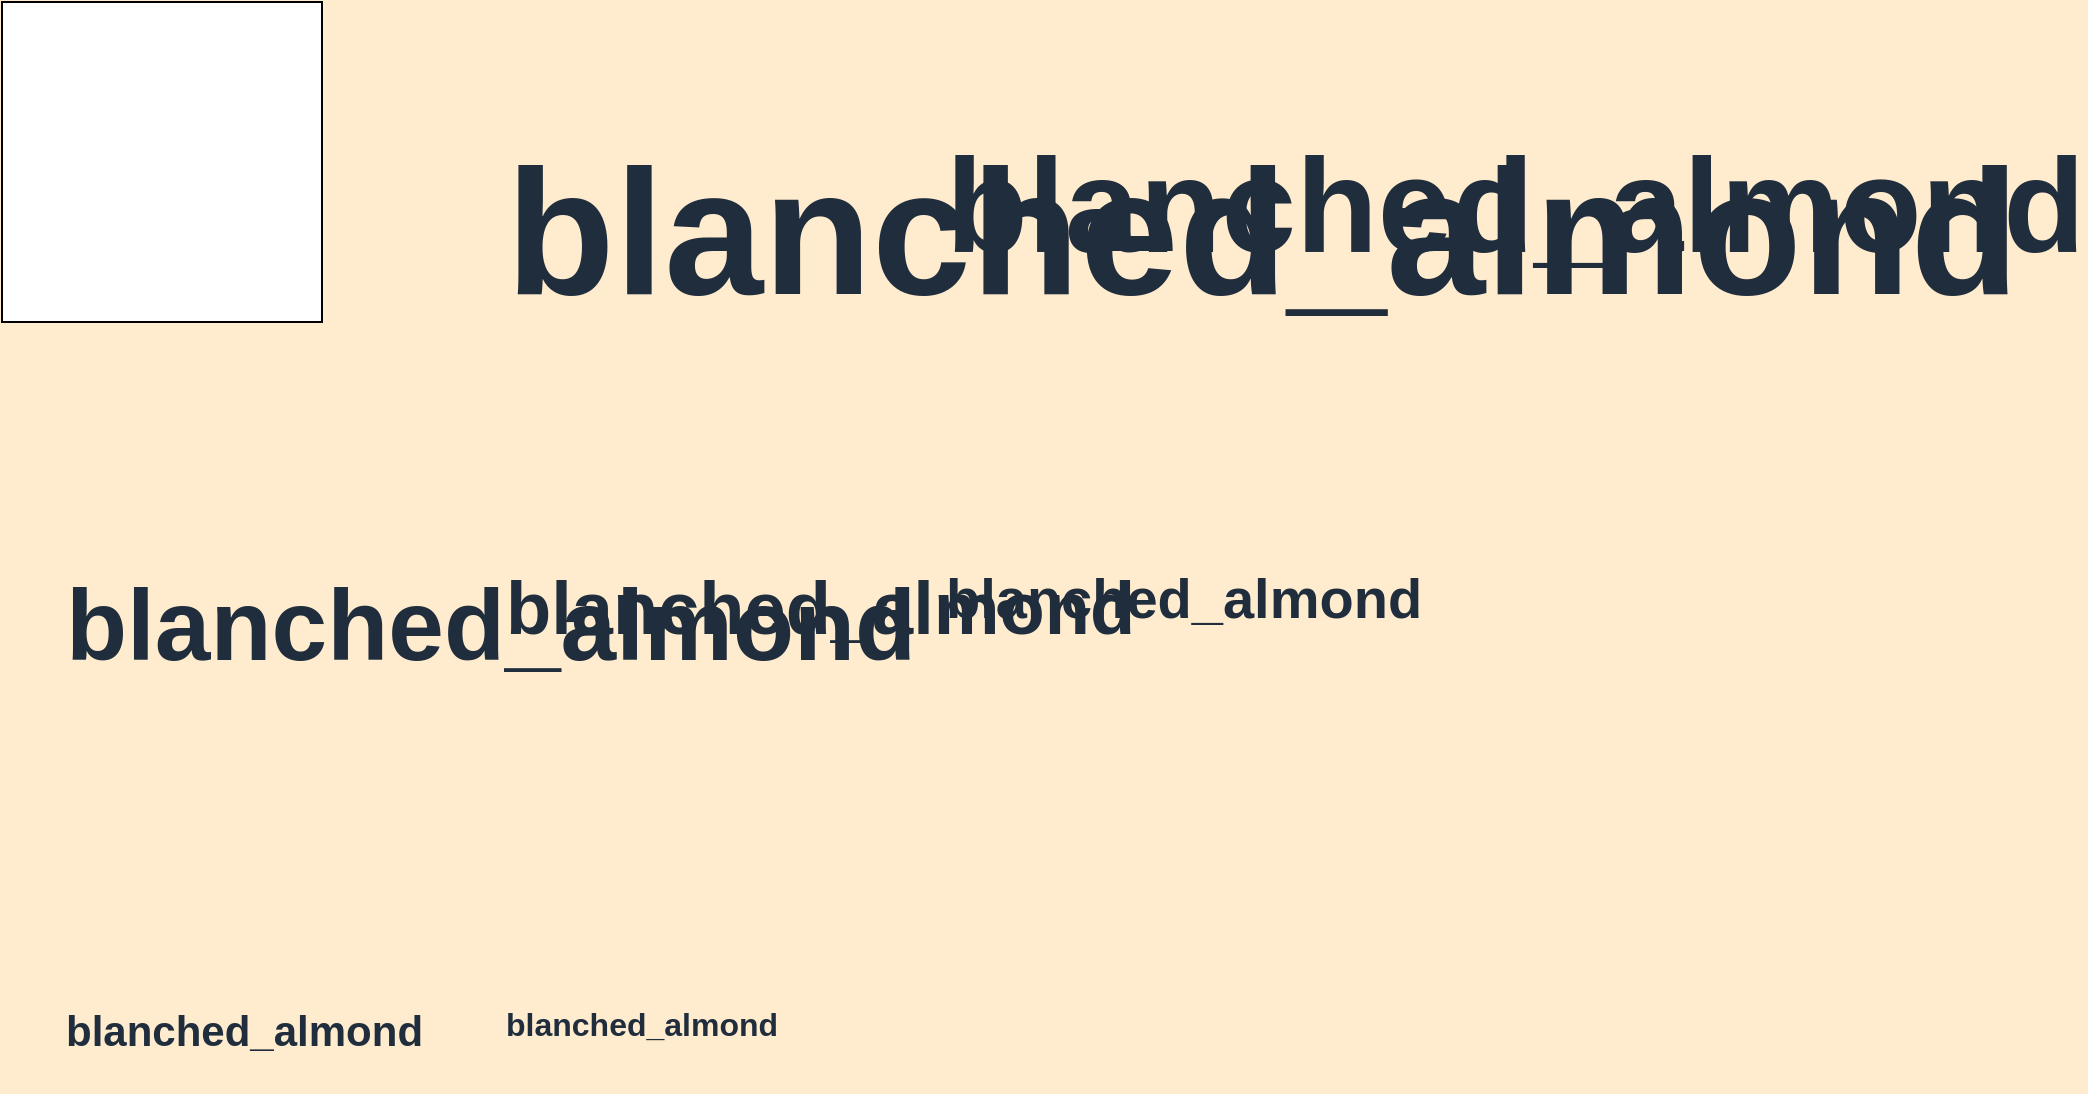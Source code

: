 <mxfile>
  <diagram id="UGv" name="blanched_almond">
    <mxGraphModel dx="0" dy="0" background="#FFEBCD" grid="0" gridSize="10" guides="1" tooltips="1" connect="1" arrows="1" fold="1" page="1" pageScale="1" pageWidth="1169" pageHeight="827" math="0" shadow="0">
      <root>
        <mxCell id="page_root_UGv" parent="UGv"/>
        <mxCell id="node_root_UGv" parent="page_root_UGv"/>
        <mxCell id="UGv-2" value="" style="whiteSpace=wrap;html=1;fillColor=#ffffff;strokeColor=#000000;fontColor=#000000" vertex="1" parent="node_root_UGv">
          <mxGeometry x="30" y="30" width="160" height="160" as="geometry"/>
        </mxCell>
        <mxCell id="UGv-3" value="blanched_almond" style="whiteSpace=wrap;html=1;fontColor=#1F2D3D;text;fontSize=89;fontStyle=1;fillColor=none" vertex="1" parent="node_root_UGv">
          <mxGeometry x="280" y="85" width="100" height="50" as="geometry"/>
        </mxCell>
        <mxCell id="UGv-4" value="blanched_almond" style="whiteSpace=wrap;html=1;fontColor=#1F2D3D;text;fontSize=67;fontStyle=1;fillColor=none" vertex="1" parent="node_root_UGv">
          <mxGeometry x="500" y="85" width="100" height="50" as="geometry"/>
        </mxCell>
        <mxCell id="UGv-5" value="blanched_almond" style="whiteSpace=wrap;html=1;fontColor=#1F2D3D;text;fontSize=50;fontStyle=1;fillColor=none" vertex="1" parent="node_root_UGv">
          <mxGeometry x="60" y="305" width="100" height="50" as="geometry"/>
        </mxCell>
        <mxCell id="UGv-6" value="blanched_almond" style="whiteSpace=wrap;html=1;fontColor=#1F2D3D;text;fontSize=37;fontStyle=1;fillColor=none" vertex="1" parent="node_root_UGv">
          <mxGeometry x="280" y="305" width="100" height="50" as="geometry"/>
        </mxCell>
        <mxCell id="UGv-7" value="blanched_almond" style="whiteSpace=wrap;html=1;fontColor=#1F2D3D;text;fontSize=28;fontStyle=1;fillColor=none" vertex="1" parent="node_root_UGv">
          <mxGeometry x="500" y="305" width="100" height="50" as="geometry"/>
        </mxCell>
        <mxCell id="UGv-8" value="blanched_almond" style="whiteSpace=wrap;html=1;fontColor=#1F2D3D;text;fontSize=21;fontStyle=1;fillColor=none" vertex="1" parent="node_root_UGv">
          <mxGeometry x="60" y="525" width="100" height="50" as="geometry"/>
        </mxCell>
        <mxCell id="UGv-9" value="blanched_almond" style="whiteSpace=wrap;html=1;fontColor=#1F2D3D;text;fontSize=16;fontStyle=1;fillColor=none" vertex="1" parent="node_root_UGv">
          <mxGeometry x="280" y="525" width="100" height="50" as="geometry"/>
        </mxCell>
      </root>
    </mxGraphModel>
  </diagram>
  <diagram id="BUj" name="papaya_whip">
    <mxGraphModel dx="0" dy="0" background="#FFEFD5" grid="0" gridSize="10" guides="1" tooltips="1" connect="1" arrows="1" fold="1" page="1" pageScale="1" pageWidth="1169" pageHeight="827" math="0" shadow="0">
      <root>
        <mxCell id="page_root_BUj" parent="BUj"/>
        <mxCell id="node_root_BUj" parent="page_root_BUj"/>
        <mxCell id="BUj-2" value="" style="whiteSpace=wrap;html=1;fillColor=#ffffff;strokeColor=#000000;fontColor=#000000" vertex="1" parent="node_root_BUj">
          <mxGeometry x="30" y="30" width="160" height="160" as="geometry"/>
        </mxCell>
        <mxCell id="BUj-3" value="papaya_whip" style="whiteSpace=wrap;html=1;fontColor=#1F2D3D;text;fontSize=89;fontStyle=1;fillColor=none" vertex="1" parent="node_root_BUj">
          <mxGeometry x="280" y="85" width="100" height="50" as="geometry"/>
        </mxCell>
        <mxCell id="BUj-4" value="papaya_whip" style="whiteSpace=wrap;html=1;fontColor=#1F2D3D;text;fontSize=67;fontStyle=1;fillColor=none" vertex="1" parent="node_root_BUj">
          <mxGeometry x="500" y="85" width="100" height="50" as="geometry"/>
        </mxCell>
        <mxCell id="BUj-5" value="papaya_whip" style="whiteSpace=wrap;html=1;fontColor=#1F2D3D;text;fontSize=50;fontStyle=1;fillColor=none" vertex="1" parent="node_root_BUj">
          <mxGeometry x="60" y="305" width="100" height="50" as="geometry"/>
        </mxCell>
        <mxCell id="BUj-6" value="papaya_whip" style="whiteSpace=wrap;html=1;fontColor=#1F2D3D;text;fontSize=37;fontStyle=1;fillColor=none" vertex="1" parent="node_root_BUj">
          <mxGeometry x="280" y="305" width="100" height="50" as="geometry"/>
        </mxCell>
        <mxCell id="BUj-7" value="papaya_whip" style="whiteSpace=wrap;html=1;fontColor=#1F2D3D;text;fontSize=28;fontStyle=1;fillColor=none" vertex="1" parent="node_root_BUj">
          <mxGeometry x="500" y="305" width="100" height="50" as="geometry"/>
        </mxCell>
        <mxCell id="BUj-8" value="papaya_whip" style="whiteSpace=wrap;html=1;fontColor=#1F2D3D;text;fontSize=21;fontStyle=1;fillColor=none" vertex="1" parent="node_root_BUj">
          <mxGeometry x="60" y="525" width="100" height="50" as="geometry"/>
        </mxCell>
        <mxCell id="BUj-9" value="papaya_whip" style="whiteSpace=wrap;html=1;fontColor=#1F2D3D;text;fontSize=16;fontStyle=1;fillColor=none" vertex="1" parent="node_root_BUj">
          <mxGeometry x="280" y="525" width="100" height="50" as="geometry"/>
        </mxCell>
      </root>
    </mxGraphModel>
  </diagram>
  <diagram id="PFW" name="lavender_blush">
    <mxGraphModel dx="0" dy="0" background="#FFF0F5" grid="0" gridSize="10" guides="1" tooltips="1" connect="1" arrows="1" fold="1" page="1" pageScale="1" pageWidth="1169" pageHeight="827" math="0" shadow="0">
      <root>
        <mxCell id="page_root_PFW" parent="PFW"/>
        <mxCell id="node_root_PFW" parent="page_root_PFW"/>
        <mxCell id="PFW-2" value="" style="whiteSpace=wrap;html=1;fillColor=#ffffff;strokeColor=#000000;fontColor=#000000" vertex="1" parent="node_root_PFW">
          <mxGeometry x="30" y="30" width="160" height="160" as="geometry"/>
        </mxCell>
        <mxCell id="PFW-3" value="lavender_blush" style="whiteSpace=wrap;html=1;fontColor=#1F2D3D;text;fontSize=89;fontStyle=1;fillColor=none" vertex="1" parent="node_root_PFW">
          <mxGeometry x="280" y="85" width="100" height="50" as="geometry"/>
        </mxCell>
        <mxCell id="PFW-4" value="lavender_blush" style="whiteSpace=wrap;html=1;fontColor=#1F2D3D;text;fontSize=67;fontStyle=1;fillColor=none" vertex="1" parent="node_root_PFW">
          <mxGeometry x="500" y="85" width="100" height="50" as="geometry"/>
        </mxCell>
        <mxCell id="PFW-5" value="lavender_blush" style="whiteSpace=wrap;html=1;fontColor=#1F2D3D;text;fontSize=50;fontStyle=1;fillColor=none" vertex="1" parent="node_root_PFW">
          <mxGeometry x="60" y="305" width="100" height="50" as="geometry"/>
        </mxCell>
        <mxCell id="PFW-6" value="lavender_blush" style="whiteSpace=wrap;html=1;fontColor=#1F2D3D;text;fontSize=37;fontStyle=1;fillColor=none" vertex="1" parent="node_root_PFW">
          <mxGeometry x="280" y="305" width="100" height="50" as="geometry"/>
        </mxCell>
        <mxCell id="PFW-7" value="lavender_blush" style="whiteSpace=wrap;html=1;fontColor=#1F2D3D;text;fontSize=28;fontStyle=1;fillColor=none" vertex="1" parent="node_root_PFW">
          <mxGeometry x="500" y="305" width="100" height="50" as="geometry"/>
        </mxCell>
        <mxCell id="PFW-8" value="lavender_blush" style="whiteSpace=wrap;html=1;fontColor=#1F2D3D;text;fontSize=21;fontStyle=1;fillColor=none" vertex="1" parent="node_root_PFW">
          <mxGeometry x="60" y="525" width="100" height="50" as="geometry"/>
        </mxCell>
        <mxCell id="PFW-9" value="lavender_blush" style="whiteSpace=wrap;html=1;fontColor=#1F2D3D;text;fontSize=16;fontStyle=1;fillColor=none" vertex="1" parent="node_root_PFW">
          <mxGeometry x="280" y="525" width="100" height="50" as="geometry"/>
        </mxCell>
      </root>
    </mxGraphModel>
  </diagram>
  <diagram id="gEf" name="sea_shell">
    <mxGraphModel dx="0" dy="0" background="#FFF5EE" grid="0" gridSize="10" guides="1" tooltips="1" connect="1" arrows="1" fold="1" page="1" pageScale="1" pageWidth="1169" pageHeight="827" math="0" shadow="0">
      <root>
        <mxCell id="page_root_gEf" parent="gEf"/>
        <mxCell id="node_root_gEf" parent="page_root_gEf"/>
        <mxCell id="gEf-2" value="" style="whiteSpace=wrap;html=1;fillColor=#ffffff;strokeColor=#000000;fontColor=#000000" vertex="1" parent="node_root_gEf">
          <mxGeometry x="30" y="30" width="160" height="160" as="geometry"/>
        </mxCell>
        <mxCell id="gEf-3" value="sea_shell" style="whiteSpace=wrap;html=1;fontColor=#1F2D3D;text;fontSize=89;fontStyle=1;fillColor=none" vertex="1" parent="node_root_gEf">
          <mxGeometry x="280" y="85" width="100" height="50" as="geometry"/>
        </mxCell>
        <mxCell id="gEf-4" value="sea_shell" style="whiteSpace=wrap;html=1;fontColor=#1F2D3D;text;fontSize=67;fontStyle=1;fillColor=none" vertex="1" parent="node_root_gEf">
          <mxGeometry x="500" y="85" width="100" height="50" as="geometry"/>
        </mxCell>
        <mxCell id="gEf-5" value="sea_shell" style="whiteSpace=wrap;html=1;fontColor=#1F2D3D;text;fontSize=50;fontStyle=1;fillColor=none" vertex="1" parent="node_root_gEf">
          <mxGeometry x="60" y="305" width="100" height="50" as="geometry"/>
        </mxCell>
        <mxCell id="gEf-6" value="sea_shell" style="whiteSpace=wrap;html=1;fontColor=#1F2D3D;text;fontSize=37;fontStyle=1;fillColor=none" vertex="1" parent="node_root_gEf">
          <mxGeometry x="280" y="305" width="100" height="50" as="geometry"/>
        </mxCell>
        <mxCell id="gEf-7" value="sea_shell" style="whiteSpace=wrap;html=1;fontColor=#1F2D3D;text;fontSize=28;fontStyle=1;fillColor=none" vertex="1" parent="node_root_gEf">
          <mxGeometry x="500" y="305" width="100" height="50" as="geometry"/>
        </mxCell>
        <mxCell id="gEf-8" value="sea_shell" style="whiteSpace=wrap;html=1;fontColor=#1F2D3D;text;fontSize=21;fontStyle=1;fillColor=none" vertex="1" parent="node_root_gEf">
          <mxGeometry x="60" y="525" width="100" height="50" as="geometry"/>
        </mxCell>
        <mxCell id="gEf-9" value="sea_shell" style="whiteSpace=wrap;html=1;fontColor=#1F2D3D;text;fontSize=16;fontStyle=1;fillColor=none" vertex="1" parent="node_root_gEf">
          <mxGeometry x="280" y="525" width="100" height="50" as="geometry"/>
        </mxCell>
      </root>
    </mxGraphModel>
  </diagram>
  <diagram id="MUV" name="cornsilk">
    <mxGraphModel dx="0" dy="0" background="#FFF8DC" grid="0" gridSize="10" guides="1" tooltips="1" connect="1" arrows="1" fold="1" page="1" pageScale="1" pageWidth="1169" pageHeight="827" math="0" shadow="0">
      <root>
        <mxCell id="page_root_MUV" parent="MUV"/>
        <mxCell id="node_root_MUV" parent="page_root_MUV"/>
        <mxCell id="MUV-2" value="" style="whiteSpace=wrap;html=1;fillColor=#ffffff;strokeColor=#000000;fontColor=#000000" vertex="1" parent="node_root_MUV">
          <mxGeometry x="30" y="30" width="160" height="160" as="geometry"/>
        </mxCell>
        <mxCell id="MUV-3" value="cornsilk" style="whiteSpace=wrap;html=1;fontColor=#1F2D3D;text;fontSize=89;fontStyle=1;fillColor=none" vertex="1" parent="node_root_MUV">
          <mxGeometry x="280" y="85" width="100" height="50" as="geometry"/>
        </mxCell>
        <mxCell id="MUV-4" value="cornsilk" style="whiteSpace=wrap;html=1;fontColor=#1F2D3D;text;fontSize=67;fontStyle=1;fillColor=none" vertex="1" parent="node_root_MUV">
          <mxGeometry x="500" y="85" width="100" height="50" as="geometry"/>
        </mxCell>
        <mxCell id="MUV-5" value="cornsilk" style="whiteSpace=wrap;html=1;fontColor=#1F2D3D;text;fontSize=50;fontStyle=1;fillColor=none" vertex="1" parent="node_root_MUV">
          <mxGeometry x="60" y="305" width="100" height="50" as="geometry"/>
        </mxCell>
        <mxCell id="MUV-6" value="cornsilk" style="whiteSpace=wrap;html=1;fontColor=#1F2D3D;text;fontSize=37;fontStyle=1;fillColor=none" vertex="1" parent="node_root_MUV">
          <mxGeometry x="280" y="305" width="100" height="50" as="geometry"/>
        </mxCell>
        <mxCell id="MUV-7" value="cornsilk" style="whiteSpace=wrap;html=1;fontColor=#1F2D3D;text;fontSize=28;fontStyle=1;fillColor=none" vertex="1" parent="node_root_MUV">
          <mxGeometry x="500" y="305" width="100" height="50" as="geometry"/>
        </mxCell>
        <mxCell id="MUV-8" value="cornsilk" style="whiteSpace=wrap;html=1;fontColor=#1F2D3D;text;fontSize=21;fontStyle=1;fillColor=none" vertex="1" parent="node_root_MUV">
          <mxGeometry x="60" y="525" width="100" height="50" as="geometry"/>
        </mxCell>
        <mxCell id="MUV-9" value="cornsilk" style="whiteSpace=wrap;html=1;fontColor=#1F2D3D;text;fontSize=16;fontStyle=1;fillColor=none" vertex="1" parent="node_root_MUV">
          <mxGeometry x="280" y="525" width="100" height="50" as="geometry"/>
        </mxCell>
      </root>
    </mxGraphModel>
  </diagram>
  <diagram id="jGU" name="lemon_chiffon">
    <mxGraphModel dx="0" dy="0" background="#FFFACD" grid="0" gridSize="10" guides="1" tooltips="1" connect="1" arrows="1" fold="1" page="1" pageScale="1" pageWidth="1169" pageHeight="827" math="0" shadow="0">
      <root>
        <mxCell id="page_root_jGU" parent="jGU"/>
        <mxCell id="node_root_jGU" parent="page_root_jGU"/>
        <mxCell id="jGU-2" value="" style="whiteSpace=wrap;html=1;fillColor=#ffffff;strokeColor=#000000;fontColor=#000000" vertex="1" parent="node_root_jGU">
          <mxGeometry x="30" y="30" width="160" height="160" as="geometry"/>
        </mxCell>
        <mxCell id="jGU-3" value="lemon_chiffon" style="whiteSpace=wrap;html=1;fontColor=#1F2D3D;text;fontSize=89;fontStyle=1;fillColor=none" vertex="1" parent="node_root_jGU">
          <mxGeometry x="280" y="85" width="100" height="50" as="geometry"/>
        </mxCell>
        <mxCell id="jGU-4" value="lemon_chiffon" style="whiteSpace=wrap;html=1;fontColor=#1F2D3D;text;fontSize=67;fontStyle=1;fillColor=none" vertex="1" parent="node_root_jGU">
          <mxGeometry x="500" y="85" width="100" height="50" as="geometry"/>
        </mxCell>
        <mxCell id="jGU-5" value="lemon_chiffon" style="whiteSpace=wrap;html=1;fontColor=#1F2D3D;text;fontSize=50;fontStyle=1;fillColor=none" vertex="1" parent="node_root_jGU">
          <mxGeometry x="60" y="305" width="100" height="50" as="geometry"/>
        </mxCell>
        <mxCell id="jGU-6" value="lemon_chiffon" style="whiteSpace=wrap;html=1;fontColor=#1F2D3D;text;fontSize=37;fontStyle=1;fillColor=none" vertex="1" parent="node_root_jGU">
          <mxGeometry x="280" y="305" width="100" height="50" as="geometry"/>
        </mxCell>
        <mxCell id="jGU-7" value="lemon_chiffon" style="whiteSpace=wrap;html=1;fontColor=#1F2D3D;text;fontSize=28;fontStyle=1;fillColor=none" vertex="1" parent="node_root_jGU">
          <mxGeometry x="500" y="305" width="100" height="50" as="geometry"/>
        </mxCell>
        <mxCell id="jGU-8" value="lemon_chiffon" style="whiteSpace=wrap;html=1;fontColor=#1F2D3D;text;fontSize=21;fontStyle=1;fillColor=none" vertex="1" parent="node_root_jGU">
          <mxGeometry x="60" y="525" width="100" height="50" as="geometry"/>
        </mxCell>
        <mxCell id="jGU-9" value="lemon_chiffon" style="whiteSpace=wrap;html=1;fontColor=#1F2D3D;text;fontSize=16;fontStyle=1;fillColor=none" vertex="1" parent="node_root_jGU">
          <mxGeometry x="280" y="525" width="100" height="50" as="geometry"/>
        </mxCell>
      </root>
    </mxGraphModel>
  </diagram>
  <diagram id="r4S" name="floral_white">
    <mxGraphModel dx="0" dy="0" background="#FFFAF0" grid="0" gridSize="10" guides="1" tooltips="1" connect="1" arrows="1" fold="1" page="1" pageScale="1" pageWidth="1169" pageHeight="827" math="0" shadow="0">
      <root>
        <mxCell id="page_root_r4S" parent="r4S"/>
        <mxCell id="node_root_r4S" parent="page_root_r4S"/>
        <mxCell id="r4S-2" value="" style="whiteSpace=wrap;html=1;fillColor=#ffffff;strokeColor=#000000;fontColor=#000000" vertex="1" parent="node_root_r4S">
          <mxGeometry x="30" y="30" width="160" height="160" as="geometry"/>
        </mxCell>
        <mxCell id="r4S-3" value="floral_white" style="whiteSpace=wrap;html=1;fontColor=#1F2D3D;text;fontSize=89;fontStyle=1;fillColor=none" vertex="1" parent="node_root_r4S">
          <mxGeometry x="280" y="85" width="100" height="50" as="geometry"/>
        </mxCell>
        <mxCell id="r4S-4" value="floral_white" style="whiteSpace=wrap;html=1;fontColor=#1F2D3D;text;fontSize=67;fontStyle=1;fillColor=none" vertex="1" parent="node_root_r4S">
          <mxGeometry x="500" y="85" width="100" height="50" as="geometry"/>
        </mxCell>
        <mxCell id="r4S-5" value="floral_white" style="whiteSpace=wrap;html=1;fontColor=#1F2D3D;text;fontSize=50;fontStyle=1;fillColor=none" vertex="1" parent="node_root_r4S">
          <mxGeometry x="60" y="305" width="100" height="50" as="geometry"/>
        </mxCell>
        <mxCell id="r4S-6" value="floral_white" style="whiteSpace=wrap;html=1;fontColor=#1F2D3D;text;fontSize=37;fontStyle=1;fillColor=none" vertex="1" parent="node_root_r4S">
          <mxGeometry x="280" y="305" width="100" height="50" as="geometry"/>
        </mxCell>
        <mxCell id="r4S-7" value="floral_white" style="whiteSpace=wrap;html=1;fontColor=#1F2D3D;text;fontSize=28;fontStyle=1;fillColor=none" vertex="1" parent="node_root_r4S">
          <mxGeometry x="500" y="305" width="100" height="50" as="geometry"/>
        </mxCell>
        <mxCell id="r4S-8" value="floral_white" style="whiteSpace=wrap;html=1;fontColor=#1F2D3D;text;fontSize=21;fontStyle=1;fillColor=none" vertex="1" parent="node_root_r4S">
          <mxGeometry x="60" y="525" width="100" height="50" as="geometry"/>
        </mxCell>
        <mxCell id="r4S-9" value="floral_white" style="whiteSpace=wrap;html=1;fontColor=#1F2D3D;text;fontSize=16;fontStyle=1;fillColor=none" vertex="1" parent="node_root_r4S">
          <mxGeometry x="280" y="525" width="100" height="50" as="geometry"/>
        </mxCell>
      </root>
    </mxGraphModel>
  </diagram>
  <diagram id="EKh" name="snow">
    <mxGraphModel dx="0" dy="0" background="#FFFAFA" grid="0" gridSize="10" guides="1" tooltips="1" connect="1" arrows="1" fold="1" page="1" pageScale="1" pageWidth="1169" pageHeight="827" math="0" shadow="0">
      <root>
        <mxCell id="page_root_EKh" parent="EKh"/>
        <mxCell id="node_root_EKh" parent="page_root_EKh"/>
        <mxCell id="EKh-2" value="" style="whiteSpace=wrap;html=1;fillColor=#ffffff;strokeColor=#000000;fontColor=#000000" vertex="1" parent="node_root_EKh">
          <mxGeometry x="30" y="30" width="160" height="160" as="geometry"/>
        </mxCell>
        <mxCell id="EKh-3" value="snow" style="whiteSpace=wrap;html=1;fontColor=#1F2D3D;text;fontSize=89;fontStyle=1;fillColor=none" vertex="1" parent="node_root_EKh">
          <mxGeometry x="280" y="85" width="100" height="50" as="geometry"/>
        </mxCell>
        <mxCell id="EKh-4" value="snow" style="whiteSpace=wrap;html=1;fontColor=#1F2D3D;text;fontSize=67;fontStyle=1;fillColor=none" vertex="1" parent="node_root_EKh">
          <mxGeometry x="500" y="85" width="100" height="50" as="geometry"/>
        </mxCell>
        <mxCell id="EKh-5" value="snow" style="whiteSpace=wrap;html=1;fontColor=#1F2D3D;text;fontSize=50;fontStyle=1;fillColor=none" vertex="1" parent="node_root_EKh">
          <mxGeometry x="60" y="305" width="100" height="50" as="geometry"/>
        </mxCell>
        <mxCell id="EKh-6" value="snow" style="whiteSpace=wrap;html=1;fontColor=#1F2D3D;text;fontSize=37;fontStyle=1;fillColor=none" vertex="1" parent="node_root_EKh">
          <mxGeometry x="280" y="305" width="100" height="50" as="geometry"/>
        </mxCell>
        <mxCell id="EKh-7" value="snow" style="whiteSpace=wrap;html=1;fontColor=#1F2D3D;text;fontSize=28;fontStyle=1;fillColor=none" vertex="1" parent="node_root_EKh">
          <mxGeometry x="500" y="305" width="100" height="50" as="geometry"/>
        </mxCell>
        <mxCell id="EKh-8" value="snow" style="whiteSpace=wrap;html=1;fontColor=#1F2D3D;text;fontSize=21;fontStyle=1;fillColor=none" vertex="1" parent="node_root_EKh">
          <mxGeometry x="60" y="525" width="100" height="50" as="geometry"/>
        </mxCell>
        <mxCell id="EKh-9" value="snow" style="whiteSpace=wrap;html=1;fontColor=#1F2D3D;text;fontSize=16;fontStyle=1;fillColor=none" vertex="1" parent="node_root_EKh">
          <mxGeometry x="280" y="525" width="100" height="50" as="geometry"/>
        </mxCell>
      </root>
    </mxGraphModel>
  </diagram>
  <diagram id="Zml" name="yellow">
    <mxGraphModel dx="0" dy="0" background="#FFFF00" grid="0" gridSize="10" guides="1" tooltips="1" connect="1" arrows="1" fold="1" page="1" pageScale="1" pageWidth="1169" pageHeight="827" math="0" shadow="0">
      <root>
        <mxCell id="page_root_Zml" parent="Zml"/>
        <mxCell id="node_root_Zml" parent="page_root_Zml"/>
        <mxCell id="Zml-2" value="" style="whiteSpace=wrap;html=1;fillColor=#ffffff;strokeColor=#000000;fontColor=#000000" vertex="1" parent="node_root_Zml">
          <mxGeometry x="30" y="30" width="160" height="160" as="geometry"/>
        </mxCell>
        <mxCell id="Zml-3" value="yellow" style="whiteSpace=wrap;html=1;fontColor=#1F2D3D;text;fontSize=89;fontStyle=1;fillColor=none" vertex="1" parent="node_root_Zml">
          <mxGeometry x="280" y="85" width="100" height="50" as="geometry"/>
        </mxCell>
        <mxCell id="Zml-4" value="yellow" style="whiteSpace=wrap;html=1;fontColor=#1F2D3D;text;fontSize=67;fontStyle=1;fillColor=none" vertex="1" parent="node_root_Zml">
          <mxGeometry x="500" y="85" width="100" height="50" as="geometry"/>
        </mxCell>
        <mxCell id="Zml-5" value="yellow" style="whiteSpace=wrap;html=1;fontColor=#1F2D3D;text;fontSize=50;fontStyle=1;fillColor=none" vertex="1" parent="node_root_Zml">
          <mxGeometry x="60" y="305" width="100" height="50" as="geometry"/>
        </mxCell>
        <mxCell id="Zml-6" value="yellow" style="whiteSpace=wrap;html=1;fontColor=#1F2D3D;text;fontSize=37;fontStyle=1;fillColor=none" vertex="1" parent="node_root_Zml">
          <mxGeometry x="280" y="305" width="100" height="50" as="geometry"/>
        </mxCell>
        <mxCell id="Zml-7" value="yellow" style="whiteSpace=wrap;html=1;fontColor=#1F2D3D;text;fontSize=28;fontStyle=1;fillColor=none" vertex="1" parent="node_root_Zml">
          <mxGeometry x="500" y="305" width="100" height="50" as="geometry"/>
        </mxCell>
        <mxCell id="Zml-8" value="yellow" style="whiteSpace=wrap;html=1;fontColor=#1F2D3D;text;fontSize=21;fontStyle=1;fillColor=none" vertex="1" parent="node_root_Zml">
          <mxGeometry x="60" y="525" width="100" height="50" as="geometry"/>
        </mxCell>
        <mxCell id="Zml-9" value="yellow" style="whiteSpace=wrap;html=1;fontColor=#1F2D3D;text;fontSize=16;fontStyle=1;fillColor=none" vertex="1" parent="node_root_Zml">
          <mxGeometry x="280" y="525" width="100" height="50" as="geometry"/>
        </mxCell>
      </root>
    </mxGraphModel>
  </diagram>
  <diagram id="6dg" name="light_yellow">
    <mxGraphModel dx="0" dy="0" background="#FFFFE0" grid="0" gridSize="10" guides="1" tooltips="1" connect="1" arrows="1" fold="1" page="1" pageScale="1" pageWidth="1169" pageHeight="827" math="0" shadow="0">
      <root>
        <mxCell id="page_root_6dg" parent="6dg"/>
        <mxCell id="node_root_6dg" parent="page_root_6dg"/>
        <mxCell id="6dg-2" value="" style="whiteSpace=wrap;html=1;fillColor=#ffffff;strokeColor=#000000;fontColor=#000000" vertex="1" parent="node_root_6dg">
          <mxGeometry x="30" y="30" width="160" height="160" as="geometry"/>
        </mxCell>
        <mxCell id="6dg-3" value="light_yellow" style="whiteSpace=wrap;html=1;fontColor=#1F2D3D;text;fontSize=89;fontStyle=1;fillColor=none" vertex="1" parent="node_root_6dg">
          <mxGeometry x="280" y="85" width="100" height="50" as="geometry"/>
        </mxCell>
        <mxCell id="6dg-4" value="light_yellow" style="whiteSpace=wrap;html=1;fontColor=#1F2D3D;text;fontSize=67;fontStyle=1;fillColor=none" vertex="1" parent="node_root_6dg">
          <mxGeometry x="500" y="85" width="100" height="50" as="geometry"/>
        </mxCell>
        <mxCell id="6dg-5" value="light_yellow" style="whiteSpace=wrap;html=1;fontColor=#1F2D3D;text;fontSize=50;fontStyle=1;fillColor=none" vertex="1" parent="node_root_6dg">
          <mxGeometry x="60" y="305" width="100" height="50" as="geometry"/>
        </mxCell>
        <mxCell id="6dg-6" value="light_yellow" style="whiteSpace=wrap;html=1;fontColor=#1F2D3D;text;fontSize=37;fontStyle=1;fillColor=none" vertex="1" parent="node_root_6dg">
          <mxGeometry x="280" y="305" width="100" height="50" as="geometry"/>
        </mxCell>
        <mxCell id="6dg-7" value="light_yellow" style="whiteSpace=wrap;html=1;fontColor=#1F2D3D;text;fontSize=28;fontStyle=1;fillColor=none" vertex="1" parent="node_root_6dg">
          <mxGeometry x="500" y="305" width="100" height="50" as="geometry"/>
        </mxCell>
        <mxCell id="6dg-8" value="light_yellow" style="whiteSpace=wrap;html=1;fontColor=#1F2D3D;text;fontSize=21;fontStyle=1;fillColor=none" vertex="1" parent="node_root_6dg">
          <mxGeometry x="60" y="525" width="100" height="50" as="geometry"/>
        </mxCell>
        <mxCell id="6dg-9" value="light_yellow" style="whiteSpace=wrap;html=1;fontColor=#1F2D3D;text;fontSize=16;fontStyle=1;fillColor=none" vertex="1" parent="node_root_6dg">
          <mxGeometry x="280" y="525" width="100" height="50" as="geometry"/>
        </mxCell>
      </root>
    </mxGraphModel>
  </diagram>
  <diagram id="viU" name="ivory">
    <mxGraphModel dx="0" dy="0" background="#FFFFF0" grid="0" gridSize="10" guides="1" tooltips="1" connect="1" arrows="1" fold="1" page="1" pageScale="1" pageWidth="1169" pageHeight="827" math="0" shadow="0">
      <root>
        <mxCell id="page_root_viU" parent="viU"/>
        <mxCell id="node_root_viU" parent="page_root_viU"/>
        <mxCell id="viU-2" value="" style="whiteSpace=wrap;html=1;fillColor=#ffffff;strokeColor=#000000;fontColor=#000000" vertex="1" parent="node_root_viU">
          <mxGeometry x="30" y="30" width="160" height="160" as="geometry"/>
        </mxCell>
        <mxCell id="viU-3" value="ivory" style="whiteSpace=wrap;html=1;fontColor=#1F2D3D;text;fontSize=89;fontStyle=1;fillColor=none" vertex="1" parent="node_root_viU">
          <mxGeometry x="280" y="85" width="100" height="50" as="geometry"/>
        </mxCell>
        <mxCell id="viU-4" value="ivory" style="whiteSpace=wrap;html=1;fontColor=#1F2D3D;text;fontSize=67;fontStyle=1;fillColor=none" vertex="1" parent="node_root_viU">
          <mxGeometry x="500" y="85" width="100" height="50" as="geometry"/>
        </mxCell>
        <mxCell id="viU-5" value="ivory" style="whiteSpace=wrap;html=1;fontColor=#1F2D3D;text;fontSize=50;fontStyle=1;fillColor=none" vertex="1" parent="node_root_viU">
          <mxGeometry x="60" y="305" width="100" height="50" as="geometry"/>
        </mxCell>
        <mxCell id="viU-6" value="ivory" style="whiteSpace=wrap;html=1;fontColor=#1F2D3D;text;fontSize=37;fontStyle=1;fillColor=none" vertex="1" parent="node_root_viU">
          <mxGeometry x="280" y="305" width="100" height="50" as="geometry"/>
        </mxCell>
        <mxCell id="viU-7" value="ivory" style="whiteSpace=wrap;html=1;fontColor=#1F2D3D;text;fontSize=28;fontStyle=1;fillColor=none" vertex="1" parent="node_root_viU">
          <mxGeometry x="500" y="305" width="100" height="50" as="geometry"/>
        </mxCell>
        <mxCell id="viU-8" value="ivory" style="whiteSpace=wrap;html=1;fontColor=#1F2D3D;text;fontSize=21;fontStyle=1;fillColor=none" vertex="1" parent="node_root_viU">
          <mxGeometry x="60" y="525" width="100" height="50" as="geometry"/>
        </mxCell>
        <mxCell id="viU-9" value="ivory" style="whiteSpace=wrap;html=1;fontColor=#1F2D3D;text;fontSize=16;fontStyle=1;fillColor=none" vertex="1" parent="node_root_viU">
          <mxGeometry x="280" y="525" width="100" height="50" as="geometry"/>
        </mxCell>
      </root>
    </mxGraphModel>
  </diagram>
</mxfile>